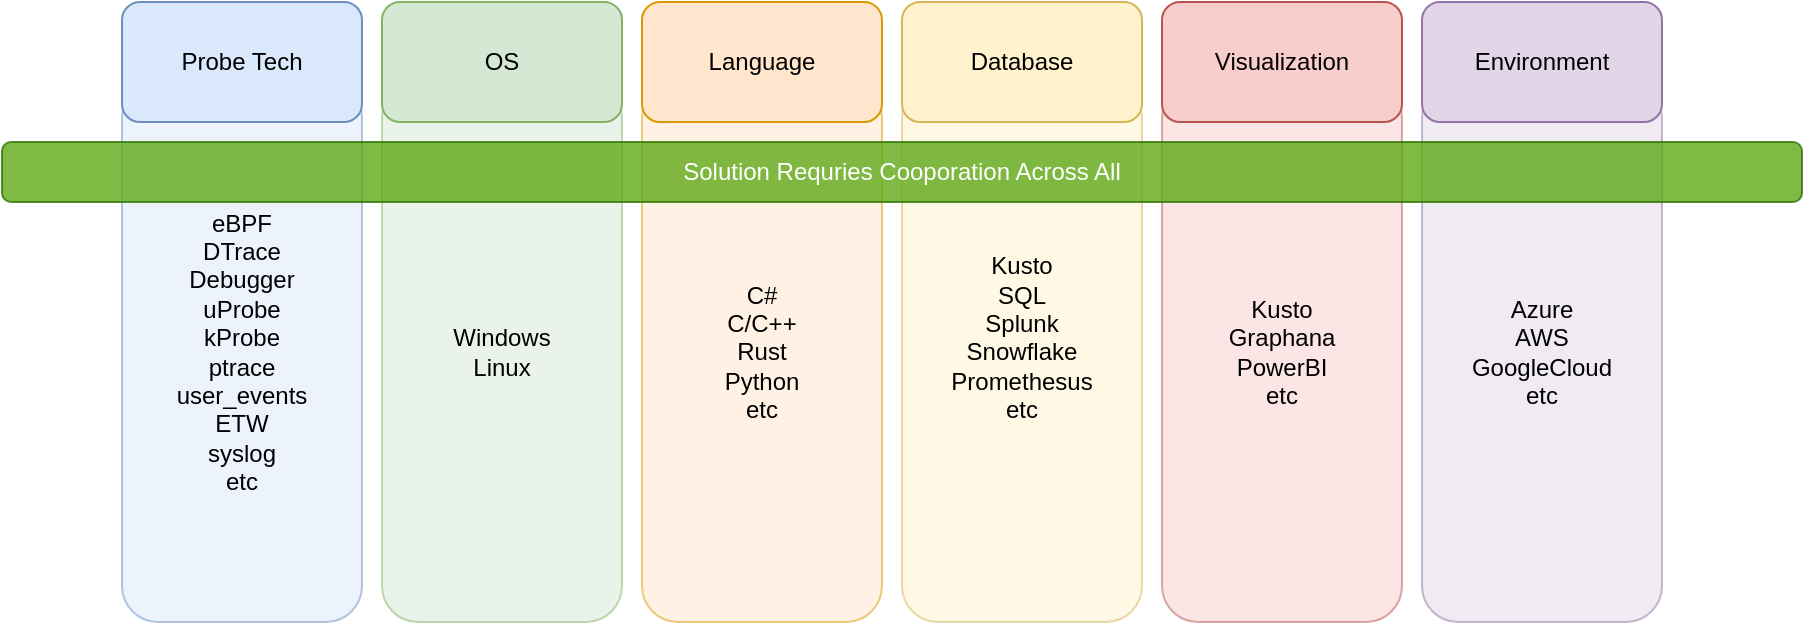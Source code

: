 <mxfile version="26.0.4">
  <diagram name="Page-1" id="9iGgYaHyI3RnL9RrDE2J">
    <mxGraphModel dx="1886" dy="766" grid="1" gridSize="10" guides="1" tooltips="1" connect="1" arrows="1" fold="1" page="1" pageScale="1" pageWidth="850" pageHeight="1100" math="0" shadow="0">
      <root>
        <mxCell id="0" />
        <mxCell id="1" parent="0" />
        <mxCell id="j5zyZETpQFfi42s4NJHR-3" value="&lt;div&gt;&lt;span style=&quot;background-color: transparent; color: light-dark(rgb(0, 0, 0), rgb(255, 255, 255));&quot;&gt;eBPF&lt;/span&gt;&lt;br&gt;&lt;/div&gt;&lt;div&gt;DTrace&lt;/div&gt;&lt;div&gt;Debugger&lt;/div&gt;&lt;div&gt;uProbe&lt;/div&gt;&lt;div&gt;kProbe&lt;/div&gt;&lt;div&gt;ptrace&lt;/div&gt;&lt;div&gt;user_events&lt;/div&gt;&lt;div&gt;ETW&lt;/div&gt;&lt;div&gt;syslog&lt;/div&gt;&lt;div&gt;etc&lt;/div&gt;" style="rounded=1;whiteSpace=wrap;html=1;fillColor=#dae8fc;strokeColor=#6c8ebf;opacity=50;" parent="1" vertex="1">
          <mxGeometry x="20" y="230" width="120" height="270" as="geometry" />
        </mxCell>
        <mxCell id="j5zyZETpQFfi42s4NJHR-4" value="Windows&lt;div&gt;Linux&lt;/div&gt;" style="rounded=1;whiteSpace=wrap;html=1;fillColor=#d5e8d4;strokeColor=#82b366;opacity=50;" parent="1" vertex="1">
          <mxGeometry x="150" y="230" width="120" height="270" as="geometry" />
        </mxCell>
        <mxCell id="j5zyZETpQFfi42s4NJHR-5" value="C#&lt;div&gt;C/C++&lt;/div&gt;&lt;div&gt;Rust&lt;/div&gt;&lt;div&gt;Python&lt;/div&gt;&lt;div&gt;etc&lt;/div&gt;" style="rounded=1;whiteSpace=wrap;html=1;fillColor=#ffe6cc;strokeColor=#d79b00;opacity=50;" parent="1" vertex="1">
          <mxGeometry x="280" y="230" width="120" height="270" as="geometry" />
        </mxCell>
        <mxCell id="j5zyZETpQFfi42s4NJHR-6" value="Kusto&lt;div&gt;SQL&lt;/div&gt;&lt;div&gt;Splunk&lt;/div&gt;&lt;div&gt;Snowflake&lt;/div&gt;&lt;div&gt;Promethesus&lt;/div&gt;&lt;div&gt;etc&lt;/div&gt;&lt;div&gt;&lt;br&gt;&lt;/div&gt;" style="rounded=1;whiteSpace=wrap;html=1;fillColor=#fff2cc;strokeColor=#d6b656;opacity=50;" parent="1" vertex="1">
          <mxGeometry x="410" y="230" width="120" height="270" as="geometry" />
        </mxCell>
        <mxCell id="j5zyZETpQFfi42s4NJHR-8" value="Kusto&lt;div&gt;Graphana&lt;/div&gt;&lt;div&gt;PowerBI&lt;/div&gt;&lt;div&gt;etc&lt;/div&gt;" style="rounded=1;whiteSpace=wrap;html=1;fillColor=#f8cecc;strokeColor=#b85450;opacity=50;" parent="1" vertex="1">
          <mxGeometry x="540" y="230" width="120" height="270" as="geometry" />
        </mxCell>
        <mxCell id="j5zyZETpQFfi42s4NJHR-9" value="Azure&lt;div&gt;AWS&lt;/div&gt;&lt;div&gt;GoogleCloud&lt;/div&gt;&lt;div&gt;etc&lt;/div&gt;" style="rounded=1;whiteSpace=wrap;html=1;fillColor=#e1d5e7;strokeColor=#9673a6;opacity=50;" parent="1" vertex="1">
          <mxGeometry x="670" y="230" width="120" height="270" as="geometry" />
        </mxCell>
        <mxCell id="j5zyZETpQFfi42s4NJHR-10" value="Solution Requries Cooporation Across All" style="rounded=1;whiteSpace=wrap;html=1;fillColor=#60a917;fontColor=#ffffff;strokeColor=#2D7600;opacity=80;" parent="1" vertex="1">
          <mxGeometry x="-40" y="260" width="900" height="30" as="geometry" />
        </mxCell>
        <mxCell id="j5zyZETpQFfi42s4NJHR-11" value="Probe Tech" style="rounded=1;whiteSpace=wrap;html=1;fillColor=#dae8fc;strokeColor=#6c8ebf;" parent="1" vertex="1">
          <mxGeometry x="20" y="190" width="120" height="60" as="geometry" />
        </mxCell>
        <mxCell id="j5zyZETpQFfi42s4NJHR-12" value="OS" style="rounded=1;whiteSpace=wrap;html=1;fillColor=#d5e8d4;strokeColor=#82b366;" parent="1" vertex="1">
          <mxGeometry x="150" y="190" width="120" height="60" as="geometry" />
        </mxCell>
        <mxCell id="j5zyZETpQFfi42s4NJHR-13" value="Language" style="rounded=1;whiteSpace=wrap;html=1;fillColor=#ffe6cc;strokeColor=#d79b00;" parent="1" vertex="1">
          <mxGeometry x="280" y="190" width="120" height="60" as="geometry" />
        </mxCell>
        <mxCell id="j5zyZETpQFfi42s4NJHR-14" value="Database" style="rounded=1;whiteSpace=wrap;html=1;fillColor=#fff2cc;strokeColor=#d6b656;" parent="1" vertex="1">
          <mxGeometry x="410" y="190" width="120" height="60" as="geometry" />
        </mxCell>
        <mxCell id="j5zyZETpQFfi42s4NJHR-15" value="Visualization" style="rounded=1;whiteSpace=wrap;html=1;fillColor=#f8cecc;strokeColor=#b85450;" parent="1" vertex="1">
          <mxGeometry x="540" y="190" width="120" height="60" as="geometry" />
        </mxCell>
        <mxCell id="j5zyZETpQFfi42s4NJHR-16" value="Environment" style="rounded=1;whiteSpace=wrap;html=1;fillColor=#e1d5e7;strokeColor=#9673a6;" parent="1" vertex="1">
          <mxGeometry x="670" y="190" width="120" height="60" as="geometry" />
        </mxCell>
      </root>
    </mxGraphModel>
  </diagram>
</mxfile>
